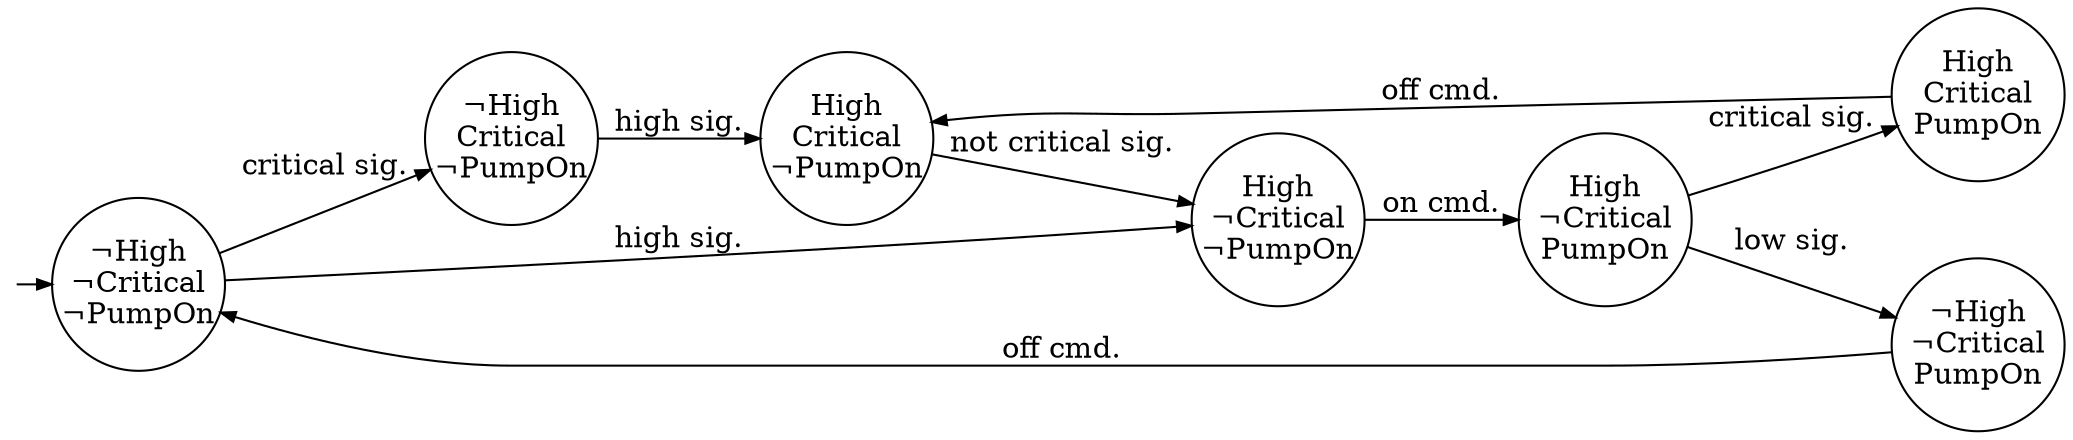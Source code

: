 digraph 0 {
  graph [pack=true rankdir=LR ranksep=0 margin=0];
  node [shape=circle color=black width=1.15 height=1.15 fixedsize=true]
  edge [arrowsize=0.7]

  zz [label="" color="white" fillcolor="white" shape="circle" style="filled" 
      width=0.05 height=0.05 fixedsize=true ];
  zz -> 0 [label=""];

	0 [label="&not;High\n&not;Critical\n&not;PumpOn" ];
	1 [label="&not;High\nCritical\n&not;PumpOn" ];
	2 [label="High\n&not;Critical\n&not;PumpOn" shape="circle"];
	3 [label="High\nCritical\n&not;PumpOn" ];
	4 [label="High\n&not;Critical\nPumpOn" ];
	5 [label="High\nCritical\nPumpOn" shape="circle"];
	6 [label="&not;High\n&not;Critical\nPumpOn" shape="circle"];
	0 -> 1 [label="critical sig."];
	0 -> 2 [label="high sig."];
	1 -> 3 [label="high sig."];
	2 -> 4 [label="on cmd."];
	3 -> 2 [label="not critical sig."];
	4 -> 5 [label="critical sig."];
	4 -> 6 [label="low sig."];
	5 -> 3 [label="off cmd."];
	6 -> 0 [label="off cmd."];
}

